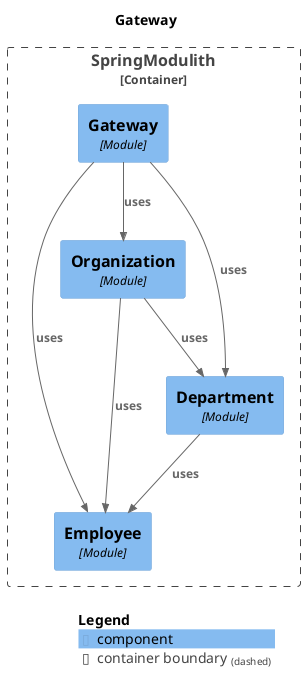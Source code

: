 @startuml
set separator none
title Gateway

top to bottom direction

!include <C4/C4>
!include <C4/C4_Context>
!include <C4/C4_Component>

Container_Boundary("SpringModulith.SpringModulith_boundary", "SpringModulith", $tags="") {
  Component(SpringModulith.SpringModulith.Employee, "Employee", $techn="Module", $descr="", $tags="", $link="")
  Component(SpringModulith.SpringModulith.Department, "Department", $techn="Module", $descr="", $tags="", $link="")
  Component(SpringModulith.SpringModulith.Organization, "Organization", $techn="Module", $descr="", $tags="", $link="")
  Component(SpringModulith.SpringModulith.Gateway, "Gateway", $techn="Module", $descr="", $tags="", $link="")
}

Rel(SpringModulith.SpringModulith.Organization, SpringModulith.SpringModulith.Department, "uses", $techn="", $tags="", $link="")
Rel(SpringModulith.SpringModulith.Organization, SpringModulith.SpringModulith.Employee, "uses", $techn="", $tags="", $link="")
Rel(SpringModulith.SpringModulith.Gateway, SpringModulith.SpringModulith.Department, "uses", $techn="", $tags="", $link="")
Rel(SpringModulith.SpringModulith.Gateway, SpringModulith.SpringModulith.Employee, "uses", $techn="", $tags="", $link="")
Rel(SpringModulith.SpringModulith.Gateway, SpringModulith.SpringModulith.Organization, "uses", $techn="", $tags="", $link="")
Rel(SpringModulith.SpringModulith.Department, SpringModulith.SpringModulith.Employee, "uses", $techn="", $tags="", $link="")

SHOW_LEGEND(true)
@enduml